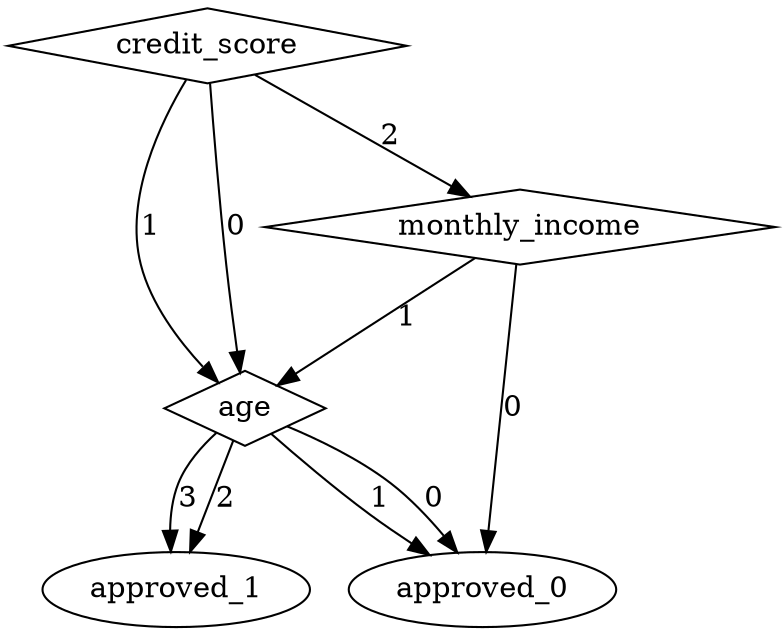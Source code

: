 digraph {
node [label=approved_1,style=""] approved_1
node [label=approved_1,style=""] approved_1
node [label=approved_0,style=""] approved_0
node [label=approved_0,style=""] approved_0
node [label=approved_0,style=""] approved_0
node [label=age,shape="diamond",style=""] 2
node [label=monthly_income,shape="diamond",style=""] 1
node [label=credit_score,shape="diamond",style=""] 0

2 -> approved_1 [label="3"]
2 -> approved_1 [label="2"]
2 -> approved_0 [label="1"]
2 -> approved_0 [label="0"]
1 -> 2 [label="1"]
1 -> approved_0 [label="0"]
0 -> 1 [label="2"]
0 -> 2 [label="1"]
0 -> 2 [label="0"]
}